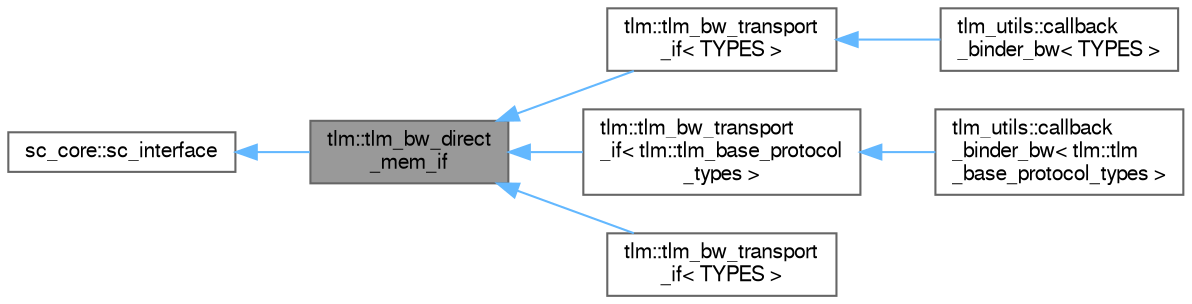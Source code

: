digraph "tlm::tlm_bw_direct_mem_if"
{
 // LATEX_PDF_SIZE
  bgcolor="transparent";
  edge [fontname=FreeSans,fontsize=10,labelfontname=FreeSans,labelfontsize=10];
  node [fontname=FreeSans,fontsize=10,shape=box,height=0.2,width=0.4];
  rankdir="LR";
  Node1 [id="Node000001",label="tlm::tlm_bw_direct\l_mem_if",height=0.2,width=0.4,color="gray40", fillcolor="grey60", style="filled", fontcolor="black",tooltip=" "];
  Node2 -> Node1 [id="edge1_Node000001_Node000002",dir="back",color="steelblue1",style="solid",tooltip=" "];
  Node2 [id="Node000002",label="sc_core::sc_interface",height=0.2,width=0.4,color="gray40", fillcolor="white", style="filled",tooltip=" "];
  Node1 -> Node3 [id="edge2_Node000001_Node000003",dir="back",color="steelblue1",style="solid",tooltip=" "];
  Node3 [id="Node000003",label="tlm::tlm_bw_transport\l_if\< TYPES \>",height=0.2,width=0.4,color="gray40", fillcolor="white", style="filled",URL="$a01193.html",tooltip=" "];
  Node3 -> Node4 [id="edge3_Node000003_Node000004",dir="back",color="steelblue1",style="solid",tooltip=" "];
  Node4 [id="Node000004",label="tlm_utils::callback\l_binder_bw\< TYPES \>",height=0.2,width=0.4,color="gray40", fillcolor="white", style="filled",URL="$a01333.html",tooltip=" "];
  Node1 -> Node5 [id="edge4_Node000001_Node000005",dir="back",color="steelblue1",style="solid",tooltip=" "];
  Node5 [id="Node000005",label="tlm::tlm_bw_transport\l_if\< tlm::tlm_base_protocol\l_types \>",height=0.2,width=0.4,color="gray40", fillcolor="white", style="filled",URL="$a01193.html",tooltip=" "];
  Node5 -> Node6 [id="edge5_Node000005_Node000006",dir="back",color="steelblue1",style="solid",tooltip=" "];
  Node6 [id="Node000006",label="tlm_utils::callback\l_binder_bw\< tlm::tlm\l_base_protocol_types \>",height=0.2,width=0.4,color="gray40", fillcolor="white", style="filled",URL="$a01333.html",tooltip=" "];
  Node1 -> Node7 [id="edge6_Node000001_Node000007",dir="back",color="steelblue1",style="solid",tooltip=" "];
  Node7 [id="Node000007",label="tlm::tlm_bw_transport\l_if\< TYPES \>",height=0.2,width=0.4,color="gray40", fillcolor="white", style="filled",URL="$a01193.html",tooltip=" "];
}
